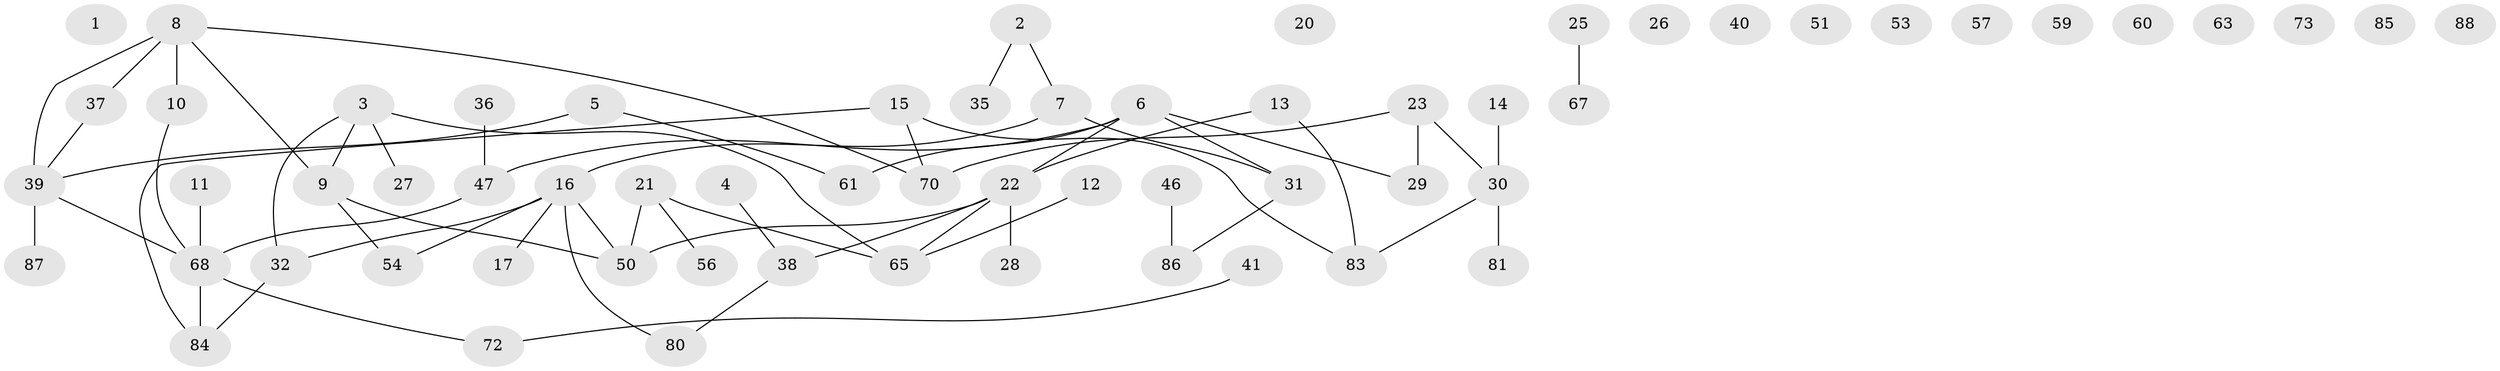 // Generated by graph-tools (version 1.1) at 2025/23/03/03/25 07:23:24]
// undirected, 62 vertices, 62 edges
graph export_dot {
graph [start="1"]
  node [color=gray90,style=filled];
  1;
  2 [super="+69"];
  3 [super="+48"];
  4;
  5;
  6 [super="+24"];
  7;
  8 [super="+79"];
  9 [super="+66"];
  10;
  11;
  12 [super="+52"];
  13;
  14;
  15 [super="+18"];
  16 [super="+19"];
  17 [super="+91"];
  20;
  21 [super="+94"];
  22 [super="+75"];
  23 [super="+34"];
  25 [super="+77"];
  26;
  27 [super="+64"];
  28 [super="+49"];
  29;
  30 [super="+78"];
  31 [super="+33"];
  32 [super="+45"];
  35;
  36 [super="+42"];
  37;
  38 [super="+43"];
  39 [super="+44"];
  40;
  41 [super="+89"];
  46 [super="+55"];
  47 [super="+58"];
  50 [super="+62"];
  51;
  53 [super="+71"];
  54;
  56;
  57;
  59;
  60;
  61;
  63;
  65 [super="+93"];
  67;
  68 [super="+82"];
  70 [super="+76"];
  72 [super="+74"];
  73;
  80;
  81;
  83 [super="+90"];
  84;
  85;
  86 [super="+92"];
  87;
  88;
  2 -- 7;
  2 -- 35;
  3 -- 32;
  3 -- 27;
  3 -- 9;
  3 -- 65;
  4 -- 38;
  5 -- 61;
  5 -- 39;
  6 -- 29;
  6 -- 61;
  6 -- 22;
  6 -- 31;
  6 -- 47;
  7 -- 16;
  7 -- 31;
  8 -- 10;
  8 -- 39;
  8 -- 9;
  8 -- 70;
  8 -- 37;
  9 -- 50;
  9 -- 54;
  10 -- 68;
  11 -- 68;
  12 -- 65;
  13 -- 22;
  13 -- 83;
  14 -- 30;
  15 -- 83;
  15 -- 84;
  15 -- 70;
  16 -- 17;
  16 -- 32;
  16 -- 80;
  16 -- 50;
  16 -- 54;
  21 -- 56;
  21 -- 50;
  21 -- 65;
  22 -- 38;
  22 -- 65;
  22 -- 50;
  22 -- 28;
  23 -- 70;
  23 -- 29;
  23 -- 30;
  25 -- 67;
  30 -- 83;
  30 -- 81;
  31 -- 86;
  32 -- 84;
  36 -- 47;
  37 -- 39;
  38 -- 80;
  39 -- 68;
  39 -- 87;
  41 -- 72;
  46 -- 86;
  47 -- 68;
  68 -- 72;
  68 -- 84;
}
